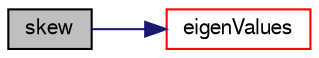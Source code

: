 digraph "skew"
{
  bgcolor="transparent";
  edge [fontname="FreeSans",fontsize="10",labelfontname="FreeSans",labelfontsize="10"];
  node [fontname="FreeSans",fontsize="10",shape=record];
  rankdir="LR";
  Node69749 [label="skew",height=0.2,width=0.4,color="black", fillcolor="grey75", style="filled", fontcolor="black"];
  Node69749 -> Node69750 [color="midnightblue",fontsize="10",style="solid",fontname="FreeSans"];
  Node69750 [label="eigenValues",height=0.2,width=0.4,color="red",URL="$a21124.html#aa0c4e4f4bfc484852c8d9a8aa36525ef"];
}
